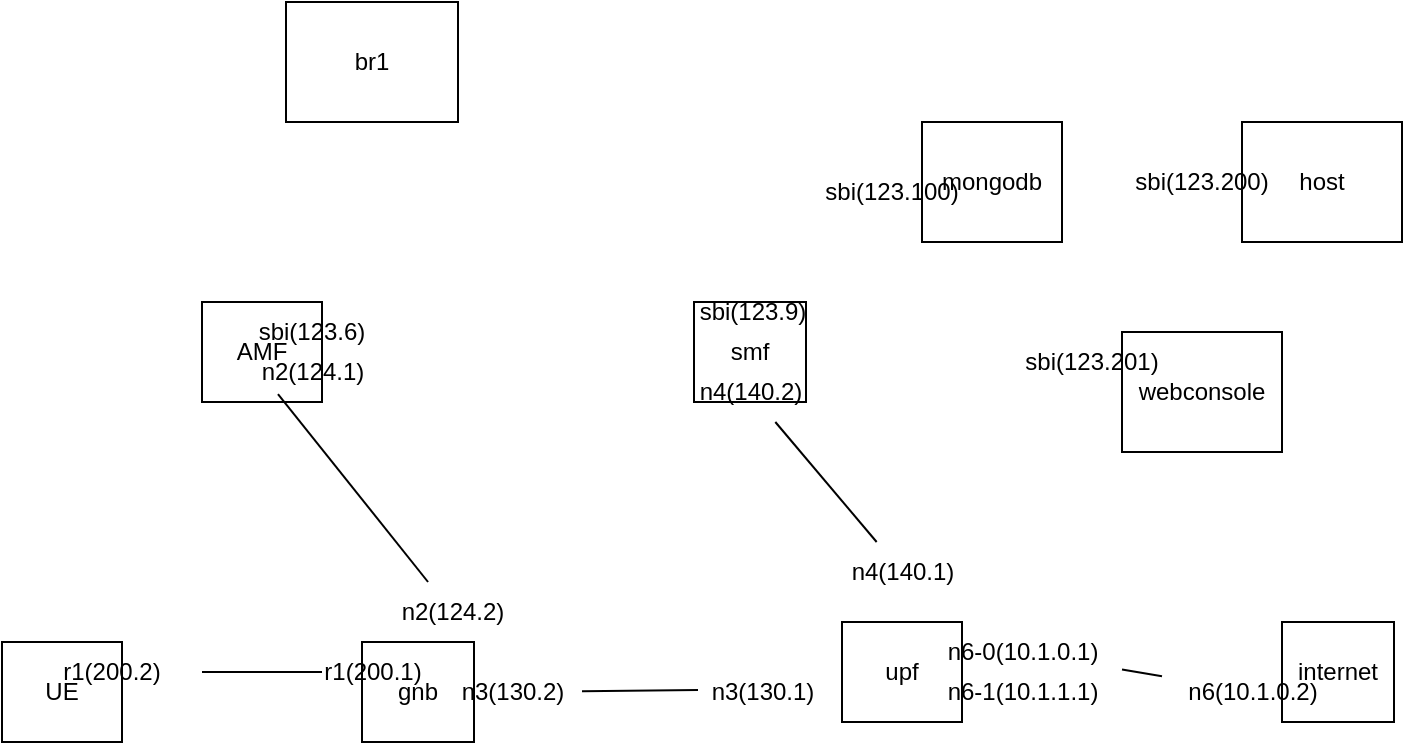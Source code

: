 <mxfile version="24.8.4">
  <diagram name="第 1 页" id="YVxNTH_0DnEzJDXxZ_kR">
    <mxGraphModel dx="1434" dy="738" grid="1" gridSize="10" guides="1" tooltips="1" connect="1" arrows="1" fold="1" page="1" pageScale="1" pageWidth="827" pageHeight="1169" math="0" shadow="0">
      <root>
        <mxCell id="0" />
        <mxCell id="1" parent="0" />
        <mxCell id="17Iy-YXGDgX40kbHxWd_-2" value="br1" style="rounded=0;whiteSpace=wrap;html=1;" vertex="1" parent="1">
          <mxGeometry x="182" y="10" width="86" height="60" as="geometry" />
        </mxCell>
        <mxCell id="17Iy-YXGDgX40kbHxWd_-3" value="mongodb" style="rounded=0;whiteSpace=wrap;html=1;" vertex="1" parent="1">
          <mxGeometry x="500" y="70" width="70" height="60" as="geometry" />
        </mxCell>
        <mxCell id="17Iy-YXGDgX40kbHxWd_-5" value="sbi(123.100)" style="text;html=1;align=center;verticalAlign=middle;whiteSpace=wrap;rounded=0;" vertex="1" parent="1">
          <mxGeometry x="450" y="90" width="70" height="30" as="geometry" />
        </mxCell>
        <mxCell id="17Iy-YXGDgX40kbHxWd_-6" value="gnb" style="rounded=0;whiteSpace=wrap;html=1;" vertex="1" parent="1">
          <mxGeometry x="220" y="330" width="56" height="50" as="geometry" />
        </mxCell>
        <mxCell id="17Iy-YXGDgX40kbHxWd_-8" value="r1(200.1)" style="text;html=1;align=center;verticalAlign=middle;resizable=0;points=[];autosize=1;strokeColor=none;fillColor=none;" vertex="1" parent="1">
          <mxGeometry x="190" y="330" width="70" height="30" as="geometry" />
        </mxCell>
        <mxCell id="17Iy-YXGDgX40kbHxWd_-10" value="" style="group" vertex="1" connectable="0" parent="1">
          <mxGeometry x="40" y="330" width="100" height="50" as="geometry" />
        </mxCell>
        <mxCell id="17Iy-YXGDgX40kbHxWd_-1" value="UE" style="rounded=0;whiteSpace=wrap;html=1;" vertex="1" parent="17Iy-YXGDgX40kbHxWd_-10">
          <mxGeometry width="60" height="50" as="geometry" />
        </mxCell>
        <mxCell id="17Iy-YXGDgX40kbHxWd_-7" value="r1(200.2)" style="text;html=1;align=center;verticalAlign=middle;whiteSpace=wrap;rounded=0;" vertex="1" parent="17Iy-YXGDgX40kbHxWd_-10">
          <mxGeometry x="10" width="90" height="30" as="geometry" />
        </mxCell>
        <mxCell id="17Iy-YXGDgX40kbHxWd_-11" value="" style="group" vertex="1" connectable="0" parent="1">
          <mxGeometry x="140" y="160" width="100" height="60" as="geometry" />
        </mxCell>
        <mxCell id="17Iy-YXGDgX40kbHxWd_-12" value="AMF" style="rounded=0;whiteSpace=wrap;html=1;" vertex="1" parent="17Iy-YXGDgX40kbHxWd_-11">
          <mxGeometry width="60" height="50" as="geometry" />
        </mxCell>
        <mxCell id="17Iy-YXGDgX40kbHxWd_-13" value="sbi(123.6)" style="text;html=1;align=center;verticalAlign=middle;whiteSpace=wrap;rounded=0;" vertex="1" parent="17Iy-YXGDgX40kbHxWd_-11">
          <mxGeometry x="10" width="90" height="30" as="geometry" />
        </mxCell>
        <mxCell id="17Iy-YXGDgX40kbHxWd_-14" value="n2(124.1)" style="text;html=1;align=center;verticalAlign=middle;resizable=0;points=[];autosize=1;strokeColor=none;fillColor=none;" vertex="1" parent="17Iy-YXGDgX40kbHxWd_-11">
          <mxGeometry x="20" y="20" width="70" height="30" as="geometry" />
        </mxCell>
        <mxCell id="17Iy-YXGDgX40kbHxWd_-15" value="n3(130.2)" style="text;html=1;align=center;verticalAlign=middle;resizable=0;points=[];autosize=1;strokeColor=none;fillColor=none;" vertex="1" parent="1">
          <mxGeometry x="260" y="340" width="70" height="30" as="geometry" />
        </mxCell>
        <mxCell id="17Iy-YXGDgX40kbHxWd_-16" value="n2(124.2)" style="text;html=1;align=center;verticalAlign=middle;resizable=0;points=[];autosize=1;strokeColor=none;fillColor=none;" vertex="1" parent="1">
          <mxGeometry x="230" y="300" width="70" height="30" as="geometry" />
        </mxCell>
        <mxCell id="17Iy-YXGDgX40kbHxWd_-17" value="" style="endArrow=none;html=1;rounded=0;entryX=0.257;entryY=0.867;entryDx=0;entryDy=0;entryPerimeter=0;" edge="1" parent="1" source="17Iy-YXGDgX40kbHxWd_-16" target="17Iy-YXGDgX40kbHxWd_-14">
          <mxGeometry width="50" height="50" relative="1" as="geometry">
            <mxPoint x="390" y="410" as="sourcePoint" />
            <mxPoint x="440" y="360" as="targetPoint" />
          </mxGeometry>
        </mxCell>
        <mxCell id="17Iy-YXGDgX40kbHxWd_-18" value="" style="endArrow=none;html=1;rounded=0;" edge="1" parent="1" source="17Iy-YXGDgX40kbHxWd_-7">
          <mxGeometry width="50" height="50" relative="1" as="geometry">
            <mxPoint x="390" y="410" as="sourcePoint" />
            <mxPoint x="200" y="345" as="targetPoint" />
          </mxGeometry>
        </mxCell>
        <mxCell id="17Iy-YXGDgX40kbHxWd_-19" value="internet" style="rounded=0;whiteSpace=wrap;html=1;" vertex="1" parent="1">
          <mxGeometry x="680" y="320" width="56" height="50" as="geometry" />
        </mxCell>
        <mxCell id="17Iy-YXGDgX40kbHxWd_-20" value="n6(10.1.0.2)" style="text;html=1;align=center;verticalAlign=middle;resizable=0;points=[];autosize=1;strokeColor=none;fillColor=none;" vertex="1" parent="1">
          <mxGeometry x="620" y="340" width="90" height="30" as="geometry" />
        </mxCell>
        <mxCell id="17Iy-YXGDgX40kbHxWd_-22" value="smf" style="rounded=0;whiteSpace=wrap;html=1;" vertex="1" parent="1">
          <mxGeometry x="386" y="160" width="56" height="50" as="geometry" />
        </mxCell>
        <mxCell id="17Iy-YXGDgX40kbHxWd_-21" value="n4(140.2)" style="text;html=1;align=center;verticalAlign=middle;resizable=0;points=[];autosize=1;strokeColor=none;fillColor=none;" vertex="1" parent="1">
          <mxGeometry x="379" y="190" width="70" height="30" as="geometry" />
        </mxCell>
        <mxCell id="17Iy-YXGDgX40kbHxWd_-23" value="sbi(123.9)" style="text;html=1;align=center;verticalAlign=middle;resizable=0;points=[];autosize=1;strokeColor=none;fillColor=none;" vertex="1" parent="1">
          <mxGeometry x="375" y="150" width="80" height="30" as="geometry" />
        </mxCell>
        <mxCell id="17Iy-YXGDgX40kbHxWd_-24" value="upf" style="rounded=0;whiteSpace=wrap;html=1;" vertex="1" parent="1">
          <mxGeometry x="460" y="320" width="60" height="50" as="geometry" />
        </mxCell>
        <mxCell id="17Iy-YXGDgX40kbHxWd_-25" value="n4(140.1)" style="text;html=1;align=center;verticalAlign=middle;resizable=0;points=[];autosize=1;strokeColor=none;fillColor=none;" vertex="1" parent="1">
          <mxGeometry x="455" y="280" width="70" height="30" as="geometry" />
        </mxCell>
        <mxCell id="17Iy-YXGDgX40kbHxWd_-26" value="" style="endArrow=none;html=1;rounded=0;" edge="1" parent="1" source="17Iy-YXGDgX40kbHxWd_-25" target="17Iy-YXGDgX40kbHxWd_-21">
          <mxGeometry width="50" height="50" relative="1" as="geometry">
            <mxPoint x="263" y="310" as="sourcePoint" />
            <mxPoint x="188" y="216" as="targetPoint" />
          </mxGeometry>
        </mxCell>
        <mxCell id="17Iy-YXGDgX40kbHxWd_-27" value="n3(130.1)" style="text;html=1;align=center;verticalAlign=middle;resizable=0;points=[];autosize=1;strokeColor=none;fillColor=none;" vertex="1" parent="1">
          <mxGeometry x="385" y="340" width="70" height="30" as="geometry" />
        </mxCell>
        <mxCell id="17Iy-YXGDgX40kbHxWd_-28" value="" style="endArrow=none;html=1;rounded=0;entryX=0.043;entryY=0.467;entryDx=0;entryDy=0;entryPerimeter=0;" edge="1" parent="1" source="17Iy-YXGDgX40kbHxWd_-15" target="17Iy-YXGDgX40kbHxWd_-27">
          <mxGeometry width="50" height="50" relative="1" as="geometry">
            <mxPoint x="390" y="410" as="sourcePoint" />
            <mxPoint x="400" y="360" as="targetPoint" />
          </mxGeometry>
        </mxCell>
        <mxCell id="17Iy-YXGDgX40kbHxWd_-29" value="n6-0(10.1.0.1)" style="text;html=1;align=center;verticalAlign=middle;resizable=0;points=[];autosize=1;strokeColor=none;fillColor=none;" vertex="1" parent="1">
          <mxGeometry x="500" y="320" width="100" height="30" as="geometry" />
        </mxCell>
        <mxCell id="17Iy-YXGDgX40kbHxWd_-30" value="n6-1(10.1.1.1)" style="text;html=1;align=center;verticalAlign=middle;resizable=0;points=[];autosize=1;strokeColor=none;fillColor=none;" vertex="1" parent="1">
          <mxGeometry x="500" y="340" width="100" height="30" as="geometry" />
        </mxCell>
        <mxCell id="17Iy-YXGDgX40kbHxWd_-31" value="" style="endArrow=none;html=1;rounded=0;" edge="1" parent="1" source="17Iy-YXGDgX40kbHxWd_-20" target="17Iy-YXGDgX40kbHxWd_-29">
          <mxGeometry width="50" height="50" relative="1" as="geometry">
            <mxPoint x="390" y="410" as="sourcePoint" />
            <mxPoint x="440" y="360" as="targetPoint" />
          </mxGeometry>
        </mxCell>
        <mxCell id="17Iy-YXGDgX40kbHxWd_-32" value="host" style="rounded=0;whiteSpace=wrap;html=1;" vertex="1" parent="1">
          <mxGeometry x="660" y="70" width="80" height="60" as="geometry" />
        </mxCell>
        <mxCell id="17Iy-YXGDgX40kbHxWd_-33" value="webconsole" style="rounded=0;whiteSpace=wrap;html=1;" vertex="1" parent="1">
          <mxGeometry x="600" y="175" width="80" height="60" as="geometry" />
        </mxCell>
        <mxCell id="17Iy-YXGDgX40kbHxWd_-34" value="sbi(123.200)" style="text;html=1;align=center;verticalAlign=middle;whiteSpace=wrap;rounded=0;" vertex="1" parent="1">
          <mxGeometry x="605" y="85" width="70" height="30" as="geometry" />
        </mxCell>
        <mxCell id="17Iy-YXGDgX40kbHxWd_-35" value="sbi(123.201)" style="text;html=1;align=center;verticalAlign=middle;whiteSpace=wrap;rounded=0;" vertex="1" parent="1">
          <mxGeometry x="550" y="175" width="70" height="30" as="geometry" />
        </mxCell>
      </root>
    </mxGraphModel>
  </diagram>
</mxfile>
